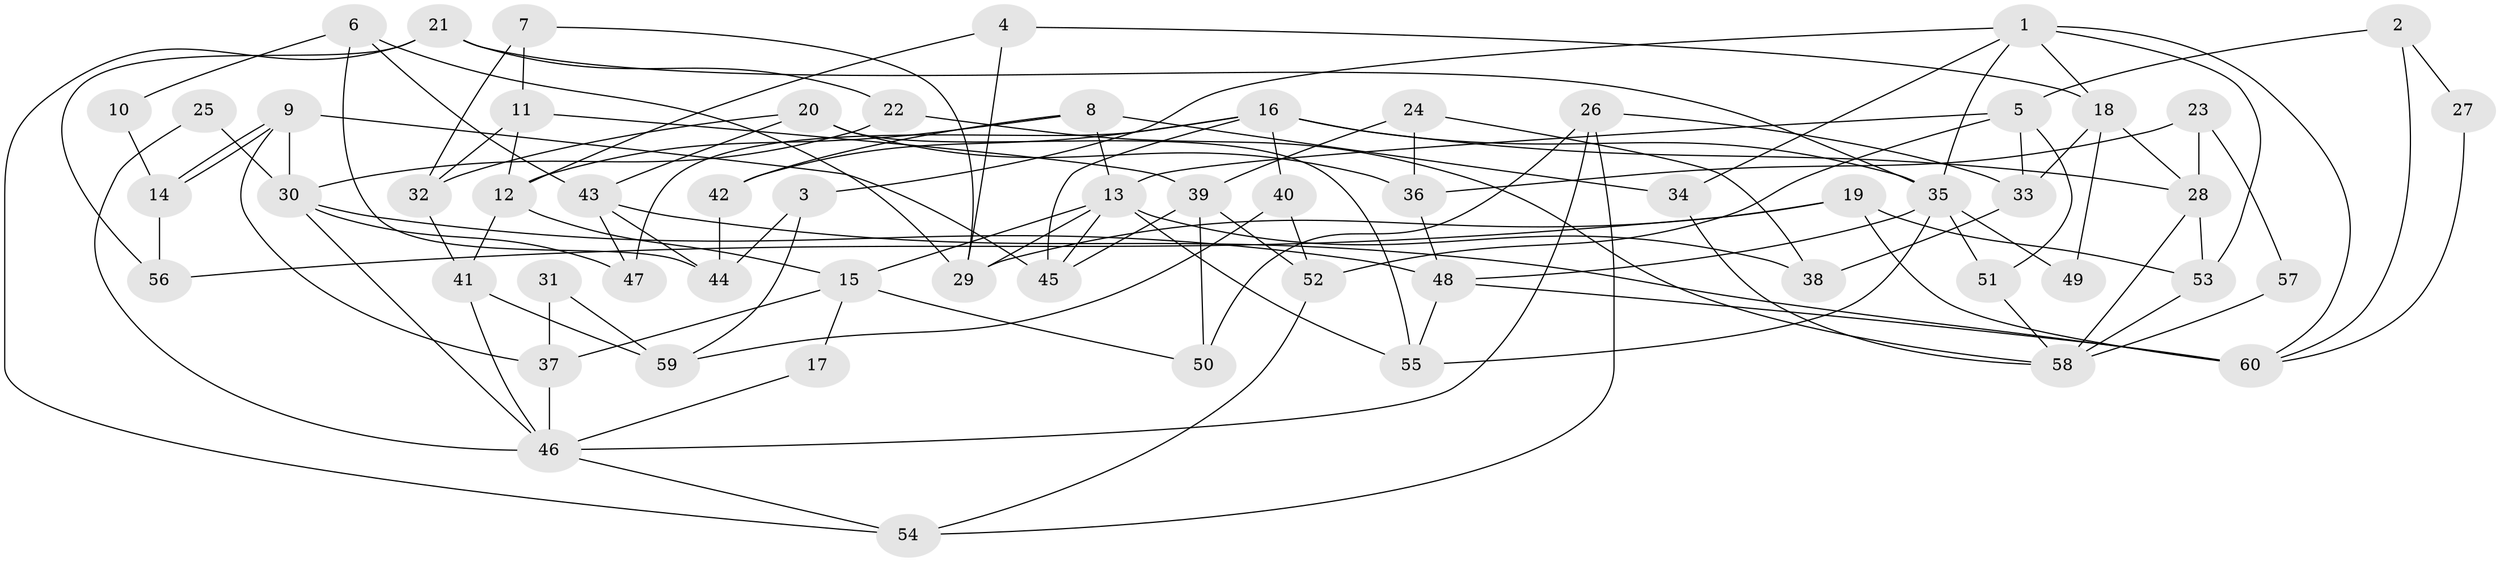 // Generated by graph-tools (version 1.1) at 2025/11/02/27/25 16:11:16]
// undirected, 60 vertices, 120 edges
graph export_dot {
graph [start="1"]
  node [color=gray90,style=filled];
  1;
  2;
  3;
  4;
  5;
  6;
  7;
  8;
  9;
  10;
  11;
  12;
  13;
  14;
  15;
  16;
  17;
  18;
  19;
  20;
  21;
  22;
  23;
  24;
  25;
  26;
  27;
  28;
  29;
  30;
  31;
  32;
  33;
  34;
  35;
  36;
  37;
  38;
  39;
  40;
  41;
  42;
  43;
  44;
  45;
  46;
  47;
  48;
  49;
  50;
  51;
  52;
  53;
  54;
  55;
  56;
  57;
  58;
  59;
  60;
  1 -- 3;
  1 -- 60;
  1 -- 18;
  1 -- 34;
  1 -- 35;
  1 -- 53;
  2 -- 5;
  2 -- 60;
  2 -- 27;
  3 -- 44;
  3 -- 59;
  4 -- 12;
  4 -- 18;
  4 -- 29;
  5 -- 51;
  5 -- 13;
  5 -- 33;
  5 -- 52;
  6 -- 43;
  6 -- 44;
  6 -- 10;
  6 -- 29;
  7 -- 29;
  7 -- 11;
  7 -- 32;
  8 -- 34;
  8 -- 13;
  8 -- 12;
  8 -- 42;
  9 -- 14;
  9 -- 14;
  9 -- 30;
  9 -- 37;
  9 -- 45;
  10 -- 14;
  11 -- 39;
  11 -- 12;
  11 -- 32;
  12 -- 41;
  12 -- 15;
  13 -- 55;
  13 -- 29;
  13 -- 15;
  13 -- 38;
  13 -- 45;
  14 -- 56;
  15 -- 17;
  15 -- 37;
  15 -- 50;
  16 -- 45;
  16 -- 35;
  16 -- 28;
  16 -- 40;
  16 -- 42;
  16 -- 47;
  17 -- 46;
  18 -- 33;
  18 -- 28;
  18 -- 49;
  19 -- 53;
  19 -- 29;
  19 -- 56;
  19 -- 60;
  20 -- 55;
  20 -- 32;
  20 -- 36;
  20 -- 43;
  21 -- 54;
  21 -- 35;
  21 -- 22;
  21 -- 56;
  22 -- 58;
  22 -- 30;
  23 -- 28;
  23 -- 36;
  23 -- 57;
  24 -- 36;
  24 -- 38;
  24 -- 39;
  25 -- 30;
  25 -- 46;
  26 -- 54;
  26 -- 50;
  26 -- 33;
  26 -- 46;
  27 -- 60;
  28 -- 53;
  28 -- 58;
  30 -- 46;
  30 -- 47;
  30 -- 48;
  31 -- 37;
  31 -- 59;
  32 -- 41;
  33 -- 38;
  34 -- 58;
  35 -- 48;
  35 -- 49;
  35 -- 51;
  35 -- 55;
  36 -- 48;
  37 -- 46;
  39 -- 45;
  39 -- 50;
  39 -- 52;
  40 -- 52;
  40 -- 59;
  41 -- 46;
  41 -- 59;
  42 -- 44;
  43 -- 47;
  43 -- 44;
  43 -- 60;
  46 -- 54;
  48 -- 60;
  48 -- 55;
  51 -- 58;
  52 -- 54;
  53 -- 58;
  57 -- 58;
}
